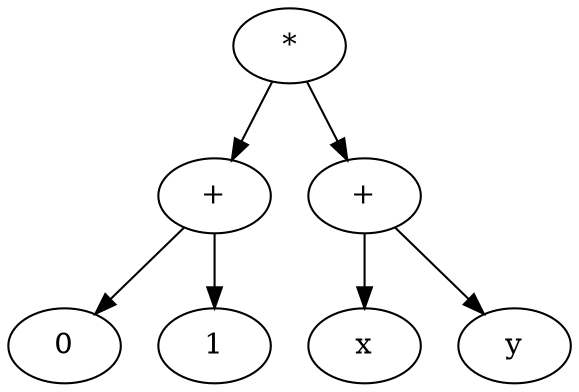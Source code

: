 digraph G {
	graph [layout=dot rankdir=TB]
    
    root [label="*"]
    tutu [label="+"]
    titi [label="+"]

    root -> {tutu, titi}
    tutu -> {0, 1}
    titi -> {x, y}
}
